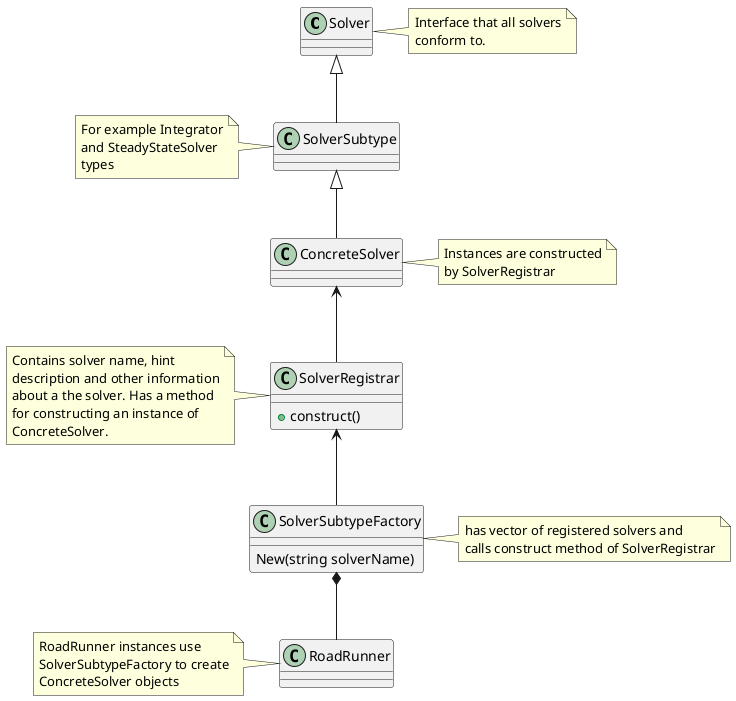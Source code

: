 @startuml
'https://plantuml.com/class-diagram


class Solver
note right of Solver{
    Interface that all solvers
    conform to.
}

class SolverSubtype

note left of SolverSubtype {
    For example Integrator
    and SteadyStateSolver
    types
}

class SolverRegistrar{
    + construct()
}
class SolverSubtypeFactory {
    New(string solverName) 
}
class ConcreteSolver

Solver <|-- SolverSubtype
SolverSubtype <|-- ConcreteSolver

note left of SolverRegistrar {
    Contains solver name, hint
    description and other information
    about a the solver. Has a method
    for constructing an instance of
    ConcreteSolver.
}

note right of SolverSubtypeFactory {
    has vector of registered solvers and 
    calls construct method of SolverRegistrar
}

SolverRegistrar <-- SolverSubtypeFactory 

ConcreteSolver <-- SolverRegistrar

note right of ConcreteSolver {
    Instances are constructed
    by SolverRegistrar
}


class RoadRunner 

SolverSubtypeFactory *-- RoadRunner 

note left of RoadRunner {
    RoadRunner instances use
    SolverSubtypeFactory to create
    ConcreteSolver objects
}


'Problems with this design: 
'    - Every ConcreteSolver requires its own SolverRegistrar type
'    - The nature of this design requires that solvers have both a
'      static and non-static version of the same method. This is a
'      very ugly code smell.
'    - Every SolverSubtype requires its own Factory
'
'
'
'
'class Solver #aqua-white
'
'class Integrator #aqua-white
'
'Solver <|-- Integrator
'
'class SteadyStateSolver #aqua-white
'
'Solver <|-- SteadyStateSolver
'
'class NLEQ1 #LightGreen-white
'class NLEQ2 #LightGreen-white
'
'SteadyStateSolver <|-- NLEQ1
'SteadyStateSolver <|-- NLEQ2
'
'class ConcreteIntegrator #LightGreen-white
'
'Integrator <|-- ConcreteIntegrator
'
'class IntegratorFactory #aqua-white
'
'
'class ConcreteIntegratorRegistrar #aqua-white
'
'IntegratorRegistrar <|-- ConcreteIntegratorRegistrar
'
'
'Integrator *-- IntegratorRegistrar
'
'IntegratorFactory *-- IntegratorRegistrar
'
'class RoadRunner #red-white
'
'RoadRunner *-- IntegratorFactory
'
'
'class SteadyStateSolverRegistrar #aqua-white
'class SteadyStateSolverSubtypeFactory #aqua-white
'
'SteadyStateSolverSubtypeFactory *-- SteadyStateSolverRegistrar
'
'RoadRunner *-- SteadyStateSolverSubtypeFactory
'
'SteadyStateSolver *-- SteadyStateSolverRegistrar
'
'class NLEQ1Registrar #LightGreen-white
'class NLEQ2Registrar #LightGreen-white
'
'SteadyStateSolverRegistrar <|-- NLEQ1Registrar
'SteadyStateSolverRegistrar <|-- NLEQ2Registrar
'
'
'
'class SundialsSteadyStateSolver
'
'SteadyStateSolver <|-- SundialsSteadyStateSolver
'
'class NewtonIteration {
'    inexact: bool
'    modified: bool
'}
'
'class PicardIteration
'
'class FixedPointIteration {
'    withAndersonAcceleration: bool
'}
'
'SundialsSteadyStateSolver <|-- NewtonIteration
'SundialsSteadyStateSolver <|-- PicardIteration
'SundialsSteadyStateSolver <|-- FixedPointIteration
'










'abstract class AbstractList
'abstract AbstractCollection
'interface List
'interface Collection
'
'List <|-- AbstractList
'Collection <|-- AbstractCollection
'
'Collection <|- List
'AbstractCollection <|- AbstractList
'AbstractList <|-- ArrayList
'
'class ArrayList {
'Object[] elementData
'size()
'}
'
'enum TimeUnit {
'DAYS
'HOURS
'MINUTES
'}

@enduml